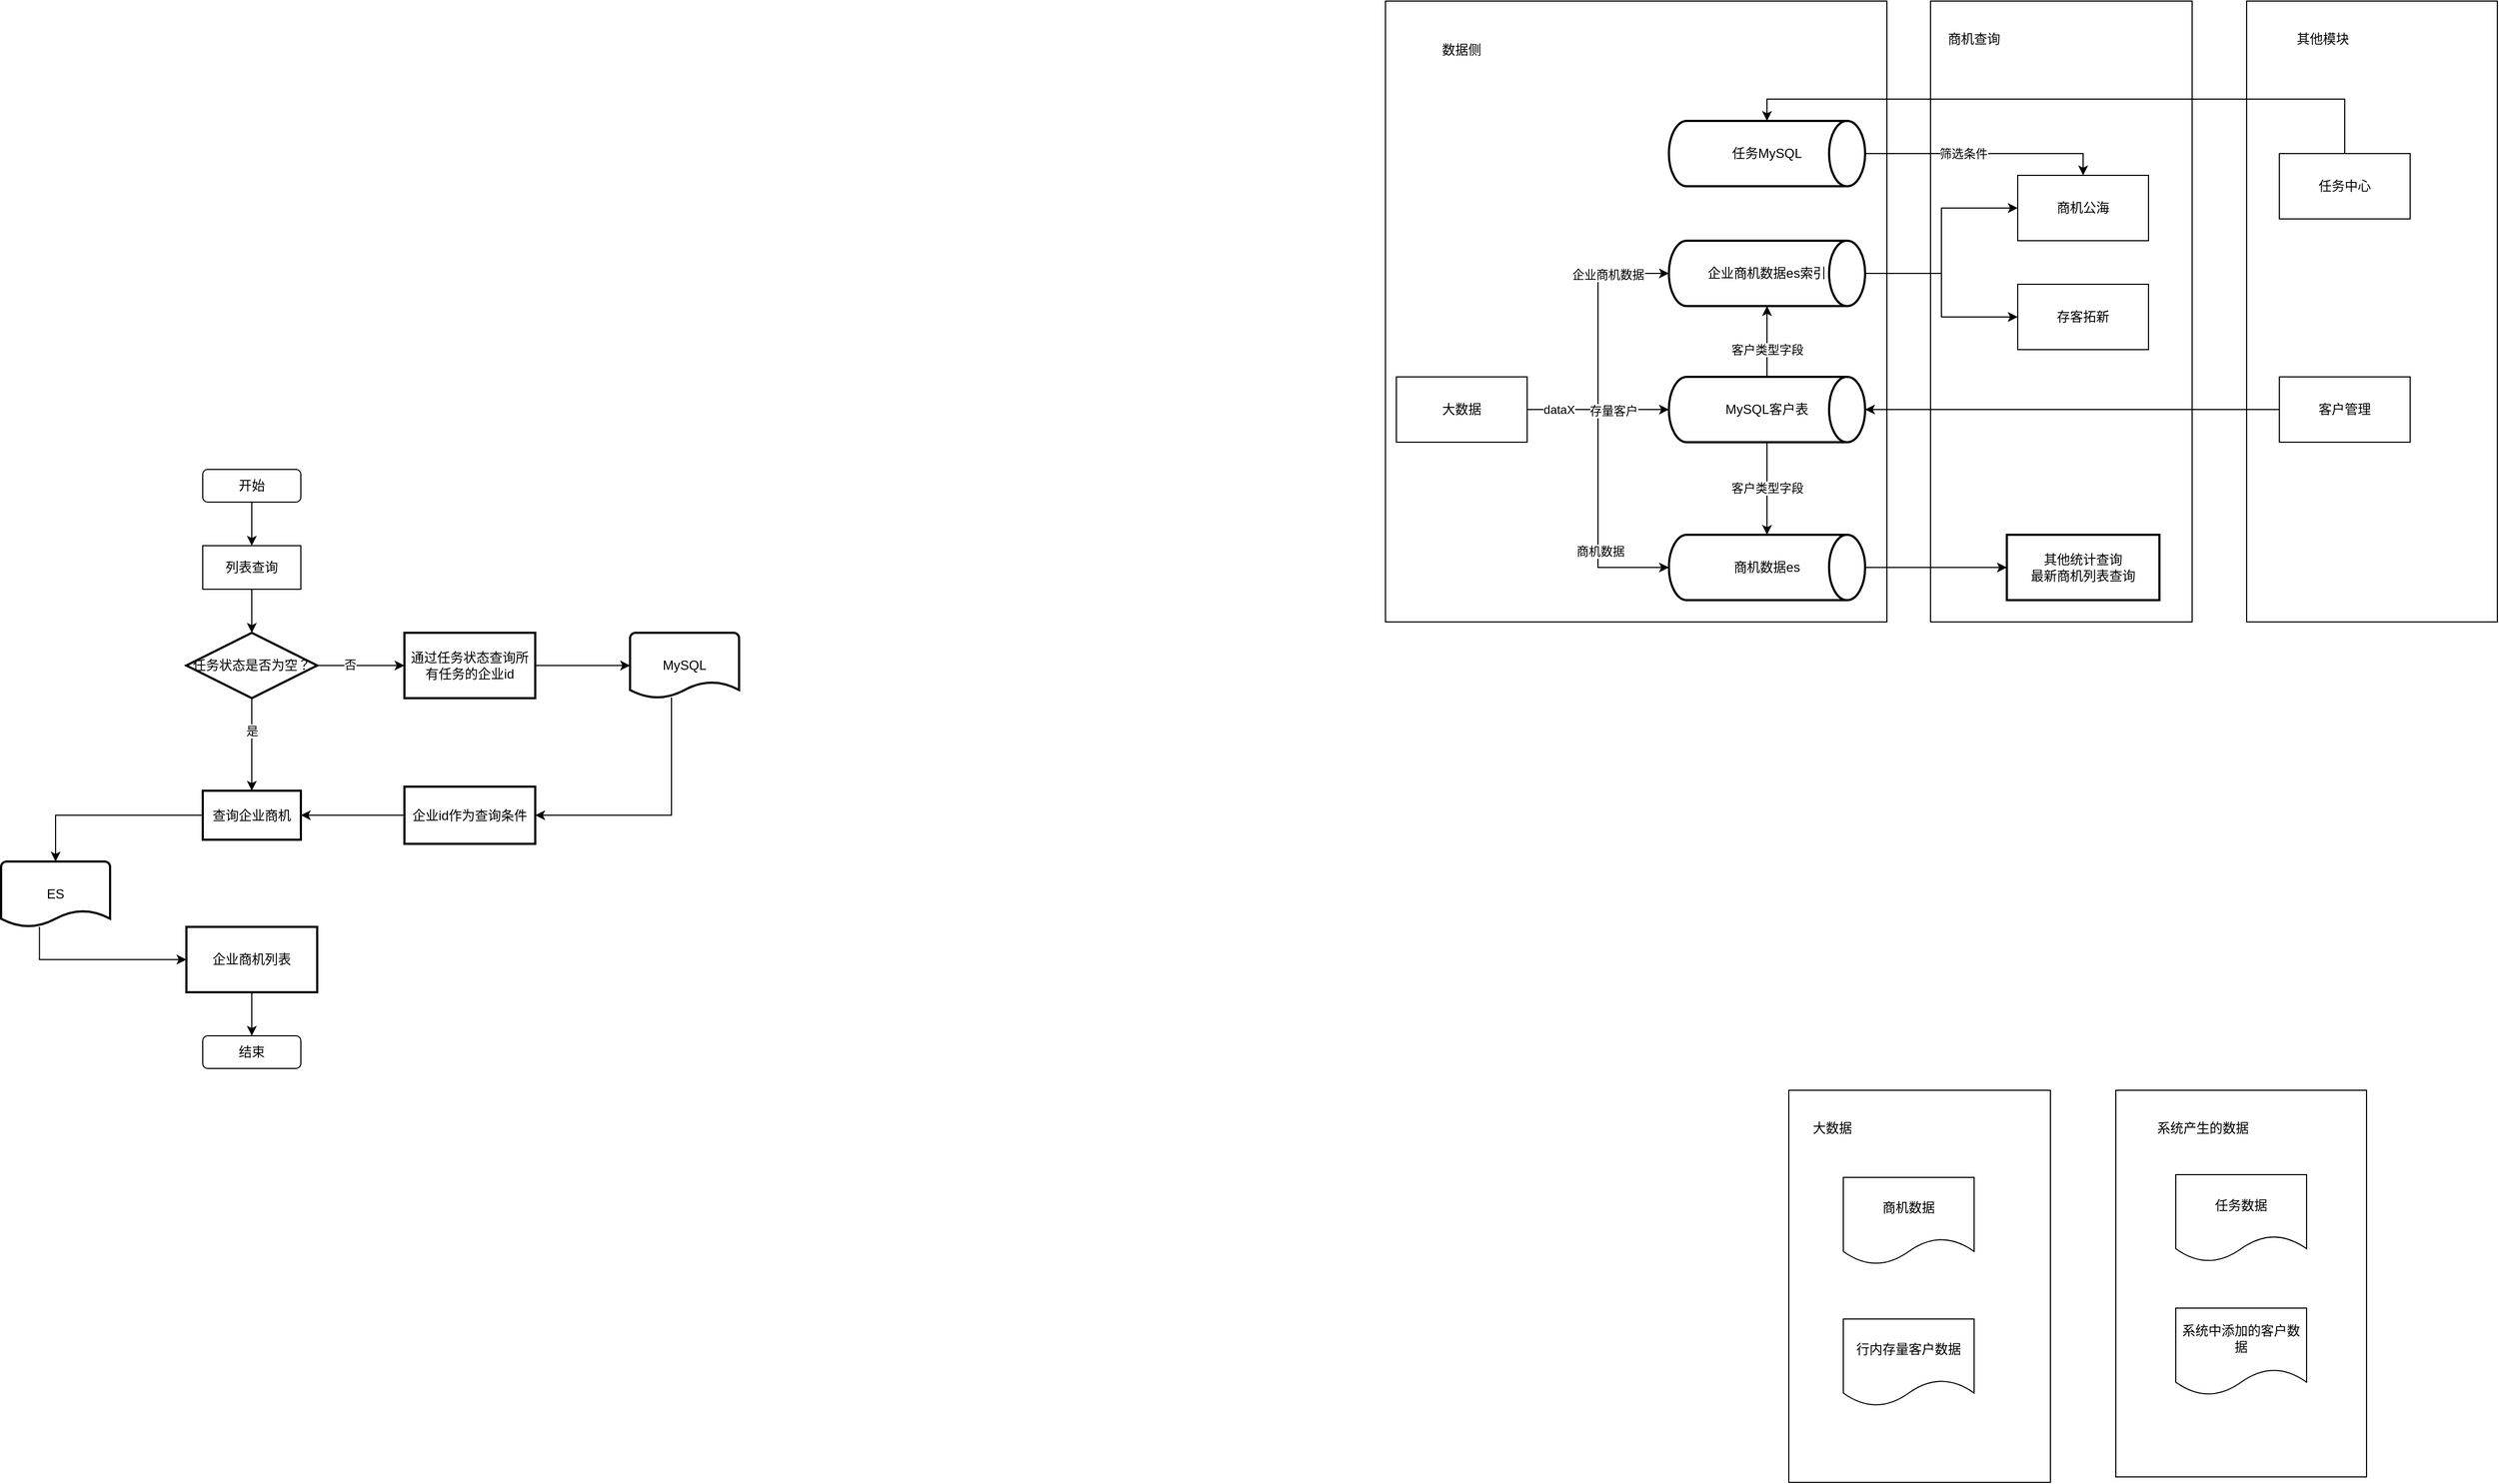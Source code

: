 <mxfile version="20.8.3" type="github"><diagram id="vf8HD31_jwfynKpTAGzK" name="第 1 页"><mxGraphModel dx="1750" dy="2084" grid="1" gridSize="10" guides="1" tooltips="1" connect="1" arrows="1" fold="1" page="1" pageScale="1" pageWidth="827" pageHeight="1169" math="0" shadow="0"><root><mxCell id="0"/><mxCell id="1" parent="0"/><mxCell id="IsQP0mGxnmGlqTxKn-aB-60" value="" style="rounded=0;whiteSpace=wrap;html=1;" vertex="1" parent="1"><mxGeometry x="1420" y="-160" width="460" height="570" as="geometry"/></mxCell><mxCell id="IsQP0mGxnmGlqTxKn-aB-57" value="" style="rounded=0;whiteSpace=wrap;html=1;" vertex="1" parent="1"><mxGeometry x="2210" y="-160" width="230" height="570" as="geometry"/></mxCell><mxCell id="IsQP0mGxnmGlqTxKn-aB-51" value="" style="rounded=0;whiteSpace=wrap;html=1;" vertex="1" parent="1"><mxGeometry x="1920" y="-160" width="240" height="570" as="geometry"/></mxCell><mxCell id="IsQP0mGxnmGlqTxKn-aB-41" value="" style="rounded=0;whiteSpace=wrap;html=1;" vertex="1" parent="1"><mxGeometry x="2090" y="840" width="230" height="355" as="geometry"/></mxCell><mxCell id="IsQP0mGxnmGlqTxKn-aB-39" value="" style="rounded=0;whiteSpace=wrap;html=1;" vertex="1" parent="1"><mxGeometry x="1790" y="840" width="240" height="360" as="geometry"/></mxCell><mxCell id="8QxGDzIy3wv31dBoA09y-33" value="" style="edgeStyle=orthogonalEdgeStyle;rounded=0;orthogonalLoop=1;jettySize=auto;html=1;" parent="1" source="8QxGDzIy3wv31dBoA09y-30" target="8QxGDzIy3wv31dBoA09y-34" edge="1"><mxGeometry relative="1" as="geometry"><mxPoint x="380" y="460" as="targetPoint"/></mxGeometry></mxCell><mxCell id="8QxGDzIy3wv31dBoA09y-30" value="列表查询" style="rounded=0;whiteSpace=wrap;html=1;" parent="1" vertex="1"><mxGeometry x="335" y="340" width="90" height="40" as="geometry"/></mxCell><mxCell id="8QxGDzIy3wv31dBoA09y-39" value="" style="edgeStyle=orthogonalEdgeStyle;rounded=0;orthogonalLoop=1;jettySize=auto;html=1;entryX=1;entryY=0.5;entryDx=0;entryDy=0;exitX=0.38;exitY=0.99;exitDx=0;exitDy=0;exitPerimeter=0;" parent="1" source="8QxGDzIy3wv31dBoA09y-31" target="8QxGDzIy3wv31dBoA09y-38" edge="1"><mxGeometry relative="1" as="geometry"/></mxCell><mxCell id="8QxGDzIy3wv31dBoA09y-31" value="MySQL" style="strokeWidth=2;html=1;shape=mxgraph.flowchart.document2;whiteSpace=wrap;size=0.25;" parent="1" vertex="1"><mxGeometry x="727" y="420" width="100" height="60" as="geometry"/></mxCell><mxCell id="8QxGDzIy3wv31dBoA09y-36" value="" style="edgeStyle=orthogonalEdgeStyle;rounded=0;orthogonalLoop=1;jettySize=auto;html=1;" parent="1" source="8QxGDzIy3wv31dBoA09y-34" target="8QxGDzIy3wv31dBoA09y-35" edge="1"><mxGeometry relative="1" as="geometry"/></mxCell><mxCell id="8QxGDzIy3wv31dBoA09y-40" value="否" style="edgeLabel;html=1;align=center;verticalAlign=middle;resizable=0;points=[];" parent="8QxGDzIy3wv31dBoA09y-36" vertex="1" connectable="0"><mxGeometry x="-0.245" y="1" relative="1" as="geometry"><mxPoint as="offset"/></mxGeometry></mxCell><mxCell id="8QxGDzIy3wv31dBoA09y-42" value="" style="edgeStyle=orthogonalEdgeStyle;rounded=0;orthogonalLoop=1;jettySize=auto;html=1;" parent="1" source="8QxGDzIy3wv31dBoA09y-34" target="8QxGDzIy3wv31dBoA09y-41" edge="1"><mxGeometry relative="1" as="geometry"/></mxCell><mxCell id="8QxGDzIy3wv31dBoA09y-43" value="是" style="edgeLabel;html=1;align=center;verticalAlign=middle;resizable=0;points=[];" parent="8QxGDzIy3wv31dBoA09y-42" vertex="1" connectable="0"><mxGeometry x="-0.31" relative="1" as="geometry"><mxPoint as="offset"/></mxGeometry></mxCell><mxCell id="8QxGDzIy3wv31dBoA09y-34" value="任务状态是否为空？" style="strokeWidth=2;html=1;shape=mxgraph.flowchart.decision;whiteSpace=wrap;" parent="1" vertex="1"><mxGeometry x="320" y="420" width="120" height="60" as="geometry"/></mxCell><mxCell id="8QxGDzIy3wv31dBoA09y-37" style="edgeStyle=orthogonalEdgeStyle;rounded=0;orthogonalLoop=1;jettySize=auto;html=1;exitX=1;exitY=0.5;exitDx=0;exitDy=0;" parent="1" source="8QxGDzIy3wv31dBoA09y-35" target="8QxGDzIy3wv31dBoA09y-31" edge="1"><mxGeometry relative="1" as="geometry"/></mxCell><mxCell id="8QxGDzIy3wv31dBoA09y-35" value="通过任务状态查询所有任务的企业id" style="whiteSpace=wrap;html=1;strokeWidth=2;" parent="1" vertex="1"><mxGeometry x="520" y="420" width="120" height="60" as="geometry"/></mxCell><mxCell id="8QxGDzIy3wv31dBoA09y-44" style="edgeStyle=orthogonalEdgeStyle;rounded=0;orthogonalLoop=1;jettySize=auto;html=1;exitX=0;exitY=0.5;exitDx=0;exitDy=0;" parent="1" source="8QxGDzIy3wv31dBoA09y-38" target="8QxGDzIy3wv31dBoA09y-41" edge="1"><mxGeometry relative="1" as="geometry"/></mxCell><mxCell id="8QxGDzIy3wv31dBoA09y-38" value="企业id作为查询条件" style="whiteSpace=wrap;html=1;strokeWidth=2;" parent="1" vertex="1"><mxGeometry x="520" y="561.25" width="120" height="52.5" as="geometry"/></mxCell><mxCell id="8QxGDzIy3wv31dBoA09y-46" style="edgeStyle=orthogonalEdgeStyle;rounded=0;orthogonalLoop=1;jettySize=auto;html=1;exitX=0;exitY=0.5;exitDx=0;exitDy=0;entryX=0.5;entryY=0;entryDx=0;entryDy=0;entryPerimeter=0;" parent="1" source="8QxGDzIy3wv31dBoA09y-41" target="8QxGDzIy3wv31dBoA09y-45" edge="1"><mxGeometry relative="1" as="geometry"/></mxCell><mxCell id="8QxGDzIy3wv31dBoA09y-41" value="查询企业商机" style="whiteSpace=wrap;html=1;strokeWidth=2;" parent="1" vertex="1"><mxGeometry x="335" y="565" width="90" height="45" as="geometry"/></mxCell><mxCell id="8QxGDzIy3wv31dBoA09y-48" value="" style="edgeStyle=orthogonalEdgeStyle;rounded=0;orthogonalLoop=1;jettySize=auto;html=1;exitX=0.352;exitY=0.997;exitDx=0;exitDy=0;exitPerimeter=0;entryX=0;entryY=0.5;entryDx=0;entryDy=0;" parent="1" source="8QxGDzIy3wv31dBoA09y-45" target="8QxGDzIy3wv31dBoA09y-47" edge="1"><mxGeometry relative="1" as="geometry"/></mxCell><mxCell id="8QxGDzIy3wv31dBoA09y-45" value="ES" style="strokeWidth=2;html=1;shape=mxgraph.flowchart.document2;whiteSpace=wrap;size=0.25;" parent="1" vertex="1"><mxGeometry x="150" y="630" width="100" height="60" as="geometry"/></mxCell><mxCell id="8QxGDzIy3wv31dBoA09y-52" style="edgeStyle=orthogonalEdgeStyle;rounded=0;orthogonalLoop=1;jettySize=auto;html=1;exitX=0.5;exitY=1;exitDx=0;exitDy=0;entryX=0.5;entryY=0;entryDx=0;entryDy=0;" parent="1" source="8QxGDzIy3wv31dBoA09y-47" target="8QxGDzIy3wv31dBoA09y-49" edge="1"><mxGeometry relative="1" as="geometry"/></mxCell><mxCell id="8QxGDzIy3wv31dBoA09y-47" value="企业商机列表" style="whiteSpace=wrap;html=1;strokeWidth=2;" parent="1" vertex="1"><mxGeometry x="320" y="690" width="120" height="60" as="geometry"/></mxCell><mxCell id="8QxGDzIy3wv31dBoA09y-49" value="结束" style="rounded=1;whiteSpace=wrap;html=1;" parent="1" vertex="1"><mxGeometry x="335" y="790" width="90" height="30" as="geometry"/></mxCell><mxCell id="8QxGDzIy3wv31dBoA09y-51" style="edgeStyle=orthogonalEdgeStyle;rounded=0;orthogonalLoop=1;jettySize=auto;html=1;exitX=0.5;exitY=1;exitDx=0;exitDy=0;entryX=0.5;entryY=0;entryDx=0;entryDy=0;" parent="1" source="8QxGDzIy3wv31dBoA09y-50" target="8QxGDzIy3wv31dBoA09y-30" edge="1"><mxGeometry relative="1" as="geometry"/></mxCell><mxCell id="8QxGDzIy3wv31dBoA09y-50" value="开始" style="rounded=1;whiteSpace=wrap;html=1;" parent="1" vertex="1"><mxGeometry x="335" y="270" width="90" height="30" as="geometry"/></mxCell><mxCell id="IsQP0mGxnmGlqTxKn-aB-6" style="edgeStyle=orthogonalEdgeStyle;rounded=0;orthogonalLoop=1;jettySize=auto;html=1;exitX=1;exitY=0.5;exitDx=0;exitDy=0;entryX=0;entryY=0.5;entryDx=0;entryDy=0;entryPerimeter=0;" edge="1" parent="1" source="IsQP0mGxnmGlqTxKn-aB-1" target="IsQP0mGxnmGlqTxKn-aB-9"><mxGeometry relative="1" as="geometry"><mxPoint x="1600" y="130" as="targetPoint"/></mxGeometry></mxCell><mxCell id="IsQP0mGxnmGlqTxKn-aB-23" value="企业商机数据" style="edgeLabel;html=1;align=center;verticalAlign=middle;resizable=0;points=[];" vertex="1" connectable="0" parent="IsQP0mGxnmGlqTxKn-aB-6"><mxGeometry x="0.556" y="-1" relative="1" as="geometry"><mxPoint as="offset"/></mxGeometry></mxCell><mxCell id="IsQP0mGxnmGlqTxKn-aB-7" style="edgeStyle=orthogonalEdgeStyle;rounded=0;orthogonalLoop=1;jettySize=auto;html=1;exitX=1;exitY=0.5;exitDx=0;exitDy=0;entryX=0;entryY=0.5;entryDx=0;entryDy=0;entryPerimeter=0;" edge="1" parent="1" source="IsQP0mGxnmGlqTxKn-aB-1" target="IsQP0mGxnmGlqTxKn-aB-10"><mxGeometry relative="1" as="geometry"><mxPoint x="1600" y="280" as="targetPoint"/></mxGeometry></mxCell><mxCell id="IsQP0mGxnmGlqTxKn-aB-24" value="商机数据" style="edgeLabel;html=1;align=center;verticalAlign=middle;resizable=0;points=[];" vertex="1" connectable="0" parent="IsQP0mGxnmGlqTxKn-aB-7"><mxGeometry x="0.417" y="2" relative="1" as="geometry"><mxPoint as="offset"/></mxGeometry></mxCell><mxCell id="IsQP0mGxnmGlqTxKn-aB-12" style="edgeStyle=orthogonalEdgeStyle;rounded=0;orthogonalLoop=1;jettySize=auto;html=1;exitX=1;exitY=0.5;exitDx=0;exitDy=0;entryX=0;entryY=0.5;entryDx=0;entryDy=0;entryPerimeter=0;" edge="1" parent="1" source="IsQP0mGxnmGlqTxKn-aB-1" target="IsQP0mGxnmGlqTxKn-aB-11"><mxGeometry relative="1" as="geometry"/></mxCell><mxCell id="IsQP0mGxnmGlqTxKn-aB-22" value="存量客户" style="edgeLabel;html=1;align=center;verticalAlign=middle;resizable=0;points=[];" vertex="1" connectable="0" parent="IsQP0mGxnmGlqTxKn-aB-12"><mxGeometry x="0.214" y="-1" relative="1" as="geometry"><mxPoint as="offset"/></mxGeometry></mxCell><mxCell id="IsQP0mGxnmGlqTxKn-aB-43" value="dataX" style="edgeLabel;html=1;align=center;verticalAlign=middle;resizable=0;points=[];" vertex="1" connectable="0" parent="IsQP0mGxnmGlqTxKn-aB-12"><mxGeometry x="-0.711" relative="1" as="geometry"><mxPoint x="10" as="offset"/></mxGeometry></mxCell><mxCell id="IsQP0mGxnmGlqTxKn-aB-1" value="大数据" style="rounded=0;whiteSpace=wrap;html=1;" vertex="1" parent="1"><mxGeometry x="1430" y="185" width="120" height="60" as="geometry"/></mxCell><mxCell id="IsQP0mGxnmGlqTxKn-aB-14" style="edgeStyle=orthogonalEdgeStyle;rounded=0;orthogonalLoop=1;jettySize=auto;html=1;exitX=1;exitY=0.5;exitDx=0;exitDy=0;exitPerimeter=0;entryX=0;entryY=0.5;entryDx=0;entryDy=0;" edge="1" parent="1" source="IsQP0mGxnmGlqTxKn-aB-9" target="IsQP0mGxnmGlqTxKn-aB-13"><mxGeometry relative="1" as="geometry"/></mxCell><mxCell id="IsQP0mGxnmGlqTxKn-aB-9" value="企业商机数据es索引" style="strokeWidth=2;html=1;shape=mxgraph.flowchart.direct_data;whiteSpace=wrap;" vertex="1" parent="1"><mxGeometry x="1680" y="60" width="180" height="60" as="geometry"/></mxCell><mxCell id="IsQP0mGxnmGlqTxKn-aB-17" style="edgeStyle=orthogonalEdgeStyle;rounded=0;orthogonalLoop=1;jettySize=auto;html=1;exitX=1;exitY=0.5;exitDx=0;exitDy=0;exitPerimeter=0;entryX=0;entryY=0.5;entryDx=0;entryDy=0;" edge="1" parent="1" source="IsQP0mGxnmGlqTxKn-aB-9" target="IsQP0mGxnmGlqTxKn-aB-15"><mxGeometry relative="1" as="geometry"/></mxCell><mxCell id="IsQP0mGxnmGlqTxKn-aB-46" value="" style="edgeStyle=orthogonalEdgeStyle;rounded=0;orthogonalLoop=1;jettySize=auto;html=1;" edge="1" parent="1" source="IsQP0mGxnmGlqTxKn-aB-10" target="IsQP0mGxnmGlqTxKn-aB-45"><mxGeometry relative="1" as="geometry"/></mxCell><mxCell id="IsQP0mGxnmGlqTxKn-aB-10" value="商机数据es" style="strokeWidth=2;html=1;shape=mxgraph.flowchart.direct_data;whiteSpace=wrap;" vertex="1" parent="1"><mxGeometry x="1680" y="330" width="180" height="60" as="geometry"/></mxCell><mxCell id="IsQP0mGxnmGlqTxKn-aB-25" style="edgeStyle=orthogonalEdgeStyle;rounded=0;orthogonalLoop=1;jettySize=auto;html=1;exitX=0.5;exitY=0;exitDx=0;exitDy=0;exitPerimeter=0;entryX=0.5;entryY=1;entryDx=0;entryDy=0;entryPerimeter=0;" edge="1" parent="1" source="IsQP0mGxnmGlqTxKn-aB-11" target="IsQP0mGxnmGlqTxKn-aB-9"><mxGeometry relative="1" as="geometry"><mxPoint x="1770" y="120" as="targetPoint"/></mxGeometry></mxCell><mxCell id="IsQP0mGxnmGlqTxKn-aB-28" value="客户类型字段" style="edgeLabel;html=1;align=center;verticalAlign=middle;resizable=0;points=[];" vertex="1" connectable="0" parent="IsQP0mGxnmGlqTxKn-aB-25"><mxGeometry x="-0.228" relative="1" as="geometry"><mxPoint as="offset"/></mxGeometry></mxCell><mxCell id="IsQP0mGxnmGlqTxKn-aB-26" style="edgeStyle=orthogonalEdgeStyle;rounded=0;orthogonalLoop=1;jettySize=auto;html=1;exitX=0.5;exitY=1;exitDx=0;exitDy=0;exitPerimeter=0;" edge="1" parent="1" source="IsQP0mGxnmGlqTxKn-aB-11" target="IsQP0mGxnmGlqTxKn-aB-10"><mxGeometry relative="1" as="geometry"/></mxCell><mxCell id="IsQP0mGxnmGlqTxKn-aB-27" value="客户类型字段" style="edgeLabel;html=1;align=center;verticalAlign=middle;resizable=0;points=[];" vertex="1" connectable="0" parent="IsQP0mGxnmGlqTxKn-aB-26"><mxGeometry x="-0.33" y="3" relative="1" as="geometry"><mxPoint x="-3" y="13" as="offset"/></mxGeometry></mxCell><mxCell id="IsQP0mGxnmGlqTxKn-aB-11" value="MySQL客户表" style="strokeWidth=2;html=1;shape=mxgraph.flowchart.direct_data;whiteSpace=wrap;" vertex="1" parent="1"><mxGeometry x="1680" y="185" width="180" height="60" as="geometry"/></mxCell><mxCell id="IsQP0mGxnmGlqTxKn-aB-13" value="商机公海" style="rounded=0;whiteSpace=wrap;html=1;" vertex="1" parent="1"><mxGeometry x="2000" width="120" height="60" as="geometry"/></mxCell><mxCell id="IsQP0mGxnmGlqTxKn-aB-15" value="存客拓新" style="rounded=0;whiteSpace=wrap;html=1;" vertex="1" parent="1"><mxGeometry x="2000" y="100" width="120" height="60" as="geometry"/></mxCell><mxCell id="IsQP0mGxnmGlqTxKn-aB-56" style="edgeStyle=orthogonalEdgeStyle;rounded=0;orthogonalLoop=1;jettySize=auto;html=1;exitX=1;exitY=0.5;exitDx=0;exitDy=0;exitPerimeter=0;entryX=0.5;entryY=0;entryDx=0;entryDy=0;" edge="1" parent="1" source="IsQP0mGxnmGlqTxKn-aB-29" target="IsQP0mGxnmGlqTxKn-aB-13"><mxGeometry relative="1" as="geometry"/></mxCell><mxCell id="IsQP0mGxnmGlqTxKn-aB-62" value="筛选条件" style="edgeLabel;html=1;align=center;verticalAlign=middle;resizable=0;points=[];" vertex="1" connectable="0" parent="IsQP0mGxnmGlqTxKn-aB-56"><mxGeometry x="-0.469" y="1" relative="1" as="geometry"><mxPoint x="31" y="1" as="offset"/></mxGeometry></mxCell><mxCell id="IsQP0mGxnmGlqTxKn-aB-29" value="任务MySQL" style="strokeWidth=2;html=1;shape=mxgraph.flowchart.direct_data;whiteSpace=wrap;" vertex="1" parent="1"><mxGeometry x="1680" y="-50" width="180" height="60" as="geometry"/></mxCell><mxCell id="IsQP0mGxnmGlqTxKn-aB-36" value="商机数据" style="shape=document;whiteSpace=wrap;html=1;boundedLbl=1;" vertex="1" parent="1"><mxGeometry x="1840" y="920" width="120" height="80" as="geometry"/></mxCell><mxCell id="IsQP0mGxnmGlqTxKn-aB-37" value="行内存量客户数据" style="shape=document;whiteSpace=wrap;html=1;boundedLbl=1;" vertex="1" parent="1"><mxGeometry x="1840" y="1050" width="120" height="80" as="geometry"/></mxCell><mxCell id="IsQP0mGxnmGlqTxKn-aB-38" value="任务数据" style="shape=document;whiteSpace=wrap;html=1;boundedLbl=1;" vertex="1" parent="1"><mxGeometry x="2145" y="917.5" width="120" height="80" as="geometry"/></mxCell><mxCell id="IsQP0mGxnmGlqTxKn-aB-40" value="大数据" style="text;html=1;strokeColor=none;fillColor=none;align=center;verticalAlign=middle;whiteSpace=wrap;rounded=0;" vertex="1" parent="1"><mxGeometry x="1800" y="860" width="60" height="30" as="geometry"/></mxCell><mxCell id="IsQP0mGxnmGlqTxKn-aB-42" value="系统产生的数据" style="text;html=1;strokeColor=none;fillColor=none;align=center;verticalAlign=middle;whiteSpace=wrap;rounded=0;" vertex="1" parent="1"><mxGeometry x="2120" y="860" width="100" height="30" as="geometry"/></mxCell><mxCell id="IsQP0mGxnmGlqTxKn-aB-44" value="系统中添加的客户数据" style="shape=document;whiteSpace=wrap;html=1;boundedLbl=1;" vertex="1" parent="1"><mxGeometry x="2145" y="1040" width="120" height="80" as="geometry"/></mxCell><mxCell id="IsQP0mGxnmGlqTxKn-aB-45" value="其他统计查询&lt;br&gt;最新商机列表查询" style="whiteSpace=wrap;html=1;strokeWidth=2;" vertex="1" parent="1"><mxGeometry x="1990" y="330" width="140" height="60" as="geometry"/></mxCell><mxCell id="IsQP0mGxnmGlqTxKn-aB-54" style="edgeStyle=orthogonalEdgeStyle;rounded=0;orthogonalLoop=1;jettySize=auto;html=1;exitX=0.5;exitY=0;exitDx=0;exitDy=0;entryX=0.5;entryY=0;entryDx=0;entryDy=0;entryPerimeter=0;" edge="1" parent="1" source="IsQP0mGxnmGlqTxKn-aB-47" target="IsQP0mGxnmGlqTxKn-aB-29"><mxGeometry relative="1" as="geometry"/></mxCell><mxCell id="IsQP0mGxnmGlqTxKn-aB-47" value="任务中心" style="rounded=0;whiteSpace=wrap;html=1;" vertex="1" parent="1"><mxGeometry x="2240" y="-20" width="120" height="60" as="geometry"/></mxCell><mxCell id="IsQP0mGxnmGlqTxKn-aB-50" style="edgeStyle=orthogonalEdgeStyle;rounded=0;orthogonalLoop=1;jettySize=auto;html=1;exitX=0;exitY=0.5;exitDx=0;exitDy=0;entryX=1;entryY=0.5;entryDx=0;entryDy=0;entryPerimeter=0;" edge="1" parent="1" source="IsQP0mGxnmGlqTxKn-aB-49" target="IsQP0mGxnmGlqTxKn-aB-11"><mxGeometry relative="1" as="geometry"/></mxCell><mxCell id="IsQP0mGxnmGlqTxKn-aB-49" value="客户管理" style="rounded=0;whiteSpace=wrap;html=1;" vertex="1" parent="1"><mxGeometry x="2240" y="185" width="120" height="60" as="geometry"/></mxCell><mxCell id="IsQP0mGxnmGlqTxKn-aB-52" value="商机查询" style="text;html=1;strokeColor=none;fillColor=none;align=center;verticalAlign=middle;whiteSpace=wrap;rounded=0;" vertex="1" parent="1"><mxGeometry x="1930" y="-140" width="60" height="30" as="geometry"/></mxCell><mxCell id="IsQP0mGxnmGlqTxKn-aB-58" value="其他模块" style="text;html=1;strokeColor=none;fillColor=none;align=center;verticalAlign=middle;whiteSpace=wrap;rounded=0;" vertex="1" parent="1"><mxGeometry x="2250" y="-140" width="60" height="30" as="geometry"/></mxCell><mxCell id="IsQP0mGxnmGlqTxKn-aB-61" value="数据侧" style="text;html=1;strokeColor=none;fillColor=none;align=center;verticalAlign=middle;whiteSpace=wrap;rounded=0;" vertex="1" parent="1"><mxGeometry x="1460" y="-130" width="60" height="30" as="geometry"/></mxCell></root></mxGraphModel></diagram></mxfile>